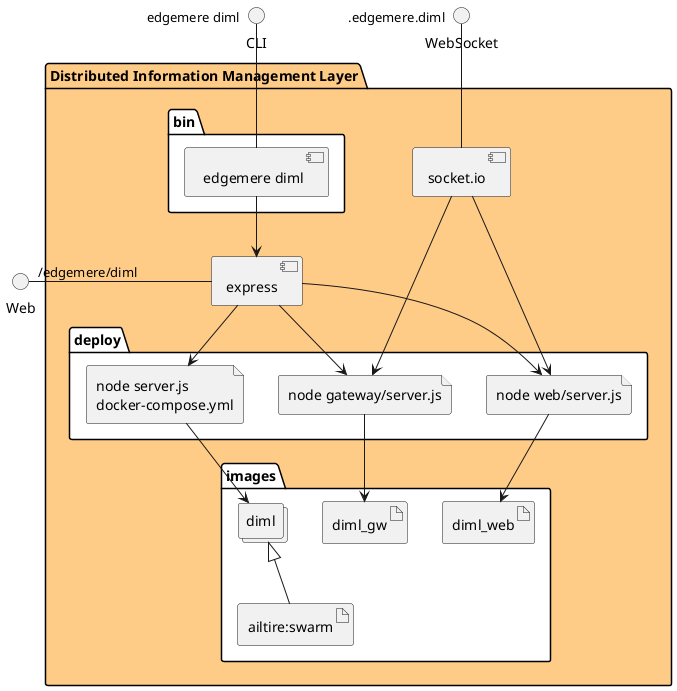 @startuml
  interface CLI
  interface Web
  interface WebSocket
package "Distributed Information Management Layer" #ffcc88 {
  component express as REST
  component socket.io as socket
  folder bin #ffffff {
    component " edgemere diml" as binName
  }
  binName --> REST

  folder deploy #ffffff {
      file "node server.js\ndocker-compose.yml" as diml_container
      REST --> diml_container

  
    file "node web/server.js" as web_container
    REST --> web_container
    socket ---> web_container
  
    file "node gateway/server.js" as gateway_container
    REST --> gateway_container
    socket ---> gateway_container
  
  }
  folder images #ffffff {
    collections "diml" as dimlimage
    artifact "ailtire:swarm" as ailtireswarm
    dimlimage <|-- ailtireswarm
    diml_container --> dimlimage

  
      artifact diml_web
      web_container --> diml_web
    
      artifact diml_gw
      gateway_container --> diml_gw
    
  }
}
CLI " edgemere diml" -- binName
Web "/edgemere/diml" - REST
WebSocket ".edgemere.diml" -- socket

@enduml
